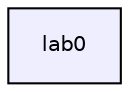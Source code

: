 digraph "lab0" {
  compound=true
  node [ fontsize="10", fontname="Helvetica"];
  edge [ labelfontsize="10", labelfontname="Helvetica"];
  dir_197f5ad98a4bcb18d8d4aaf6a89bf70a [shape=box, label="lab0", style="filled", fillcolor="#eeeeff", pencolor="black", URL="dir_197f5ad98a4bcb18d8d4aaf6a89bf70a.html"];
}
